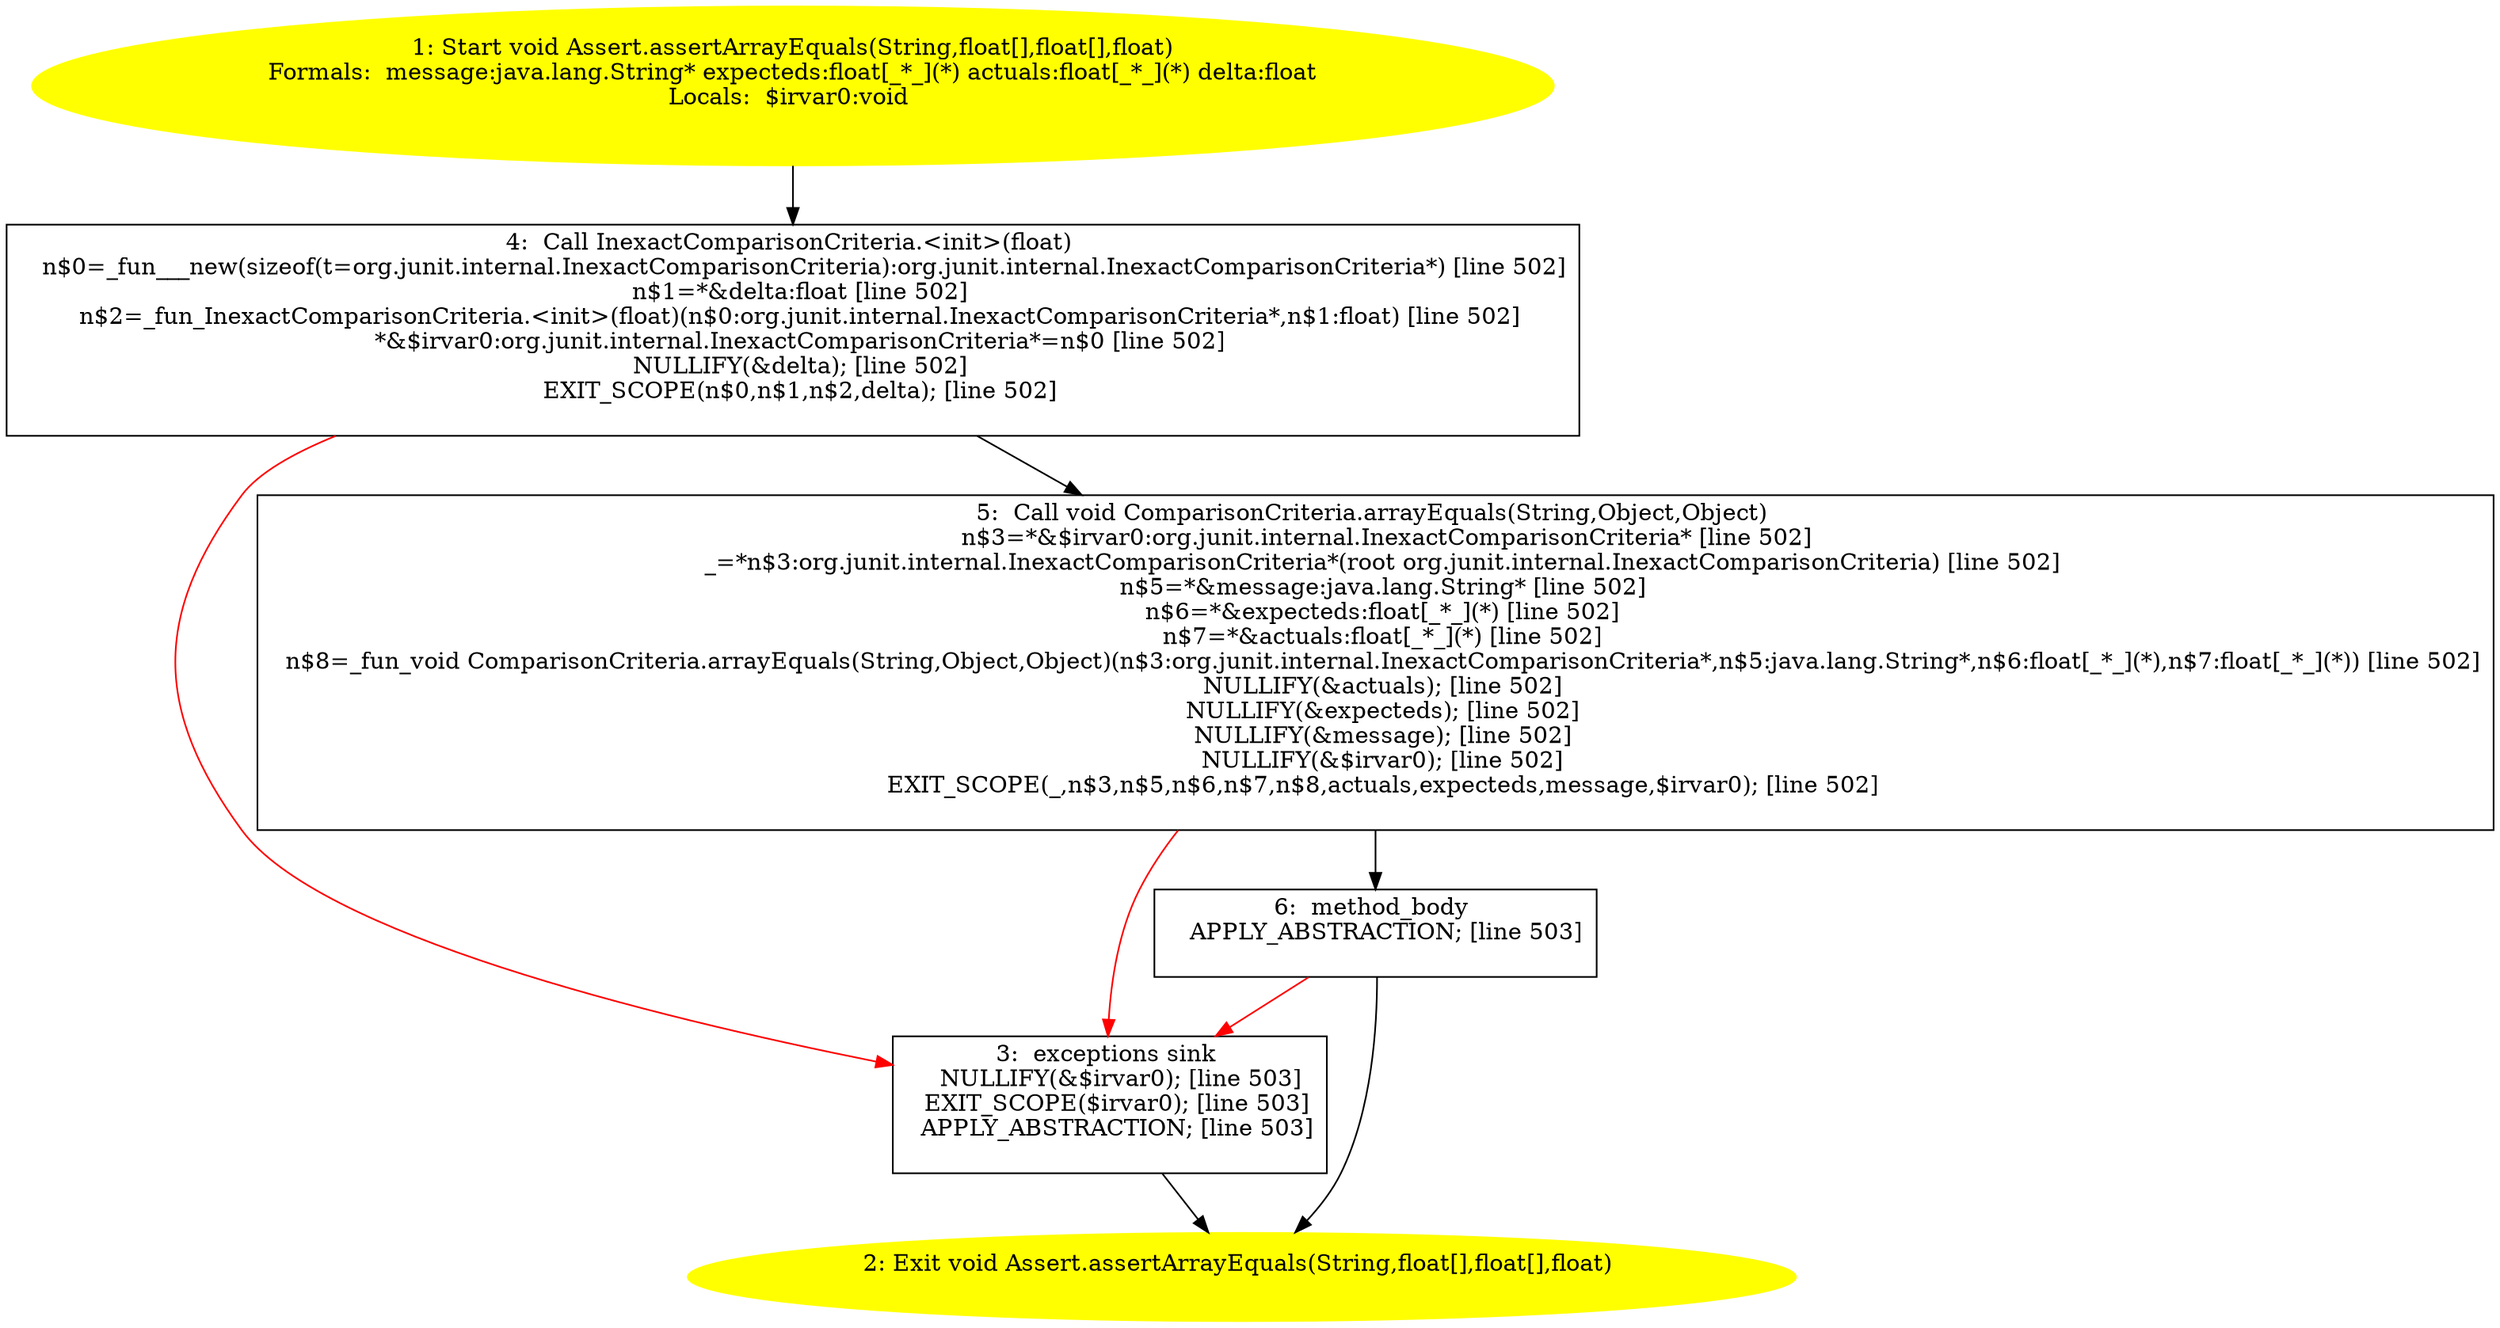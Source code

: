 /* @generated */
digraph cfg {
"org.junit.Assert.assertArrayEquals(java.lang.String,float[],float[],float):void.d3157ce695c96394c5806c6b69a4c6c9_1" [label="1: Start void Assert.assertArrayEquals(String,float[],float[],float)\nFormals:  message:java.lang.String* expecteds:float[_*_](*) actuals:float[_*_](*) delta:float\nLocals:  $irvar0:void \n  " color=yellow style=filled]
	

	 "org.junit.Assert.assertArrayEquals(java.lang.String,float[],float[],float):void.d3157ce695c96394c5806c6b69a4c6c9_1" -> "org.junit.Assert.assertArrayEquals(java.lang.String,float[],float[],float):void.d3157ce695c96394c5806c6b69a4c6c9_4" ;
"org.junit.Assert.assertArrayEquals(java.lang.String,float[],float[],float):void.d3157ce695c96394c5806c6b69a4c6c9_2" [label="2: Exit void Assert.assertArrayEquals(String,float[],float[],float) \n  " color=yellow style=filled]
	

"org.junit.Assert.assertArrayEquals(java.lang.String,float[],float[],float):void.d3157ce695c96394c5806c6b69a4c6c9_3" [label="3:  exceptions sink \n   NULLIFY(&$irvar0); [line 503]\n  EXIT_SCOPE($irvar0); [line 503]\n  APPLY_ABSTRACTION; [line 503]\n " shape="box"]
	

	 "org.junit.Assert.assertArrayEquals(java.lang.String,float[],float[],float):void.d3157ce695c96394c5806c6b69a4c6c9_3" -> "org.junit.Assert.assertArrayEquals(java.lang.String,float[],float[],float):void.d3157ce695c96394c5806c6b69a4c6c9_2" ;
"org.junit.Assert.assertArrayEquals(java.lang.String,float[],float[],float):void.d3157ce695c96394c5806c6b69a4c6c9_4" [label="4:  Call InexactComparisonCriteria.<init>(float) \n   n$0=_fun___new(sizeof(t=org.junit.internal.InexactComparisonCriteria):org.junit.internal.InexactComparisonCriteria*) [line 502]\n  n$1=*&delta:float [line 502]\n  n$2=_fun_InexactComparisonCriteria.<init>(float)(n$0:org.junit.internal.InexactComparisonCriteria*,n$1:float) [line 502]\n  *&$irvar0:org.junit.internal.InexactComparisonCriteria*=n$0 [line 502]\n  NULLIFY(&delta); [line 502]\n  EXIT_SCOPE(n$0,n$1,n$2,delta); [line 502]\n " shape="box"]
	

	 "org.junit.Assert.assertArrayEquals(java.lang.String,float[],float[],float):void.d3157ce695c96394c5806c6b69a4c6c9_4" -> "org.junit.Assert.assertArrayEquals(java.lang.String,float[],float[],float):void.d3157ce695c96394c5806c6b69a4c6c9_5" ;
	 "org.junit.Assert.assertArrayEquals(java.lang.String,float[],float[],float):void.d3157ce695c96394c5806c6b69a4c6c9_4" -> "org.junit.Assert.assertArrayEquals(java.lang.String,float[],float[],float):void.d3157ce695c96394c5806c6b69a4c6c9_3" [color="red" ];
"org.junit.Assert.assertArrayEquals(java.lang.String,float[],float[],float):void.d3157ce695c96394c5806c6b69a4c6c9_5" [label="5:  Call void ComparisonCriteria.arrayEquals(String,Object,Object) \n   n$3=*&$irvar0:org.junit.internal.InexactComparisonCriteria* [line 502]\n  _=*n$3:org.junit.internal.InexactComparisonCriteria*(root org.junit.internal.InexactComparisonCriteria) [line 502]\n  n$5=*&message:java.lang.String* [line 502]\n  n$6=*&expecteds:float[_*_](*) [line 502]\n  n$7=*&actuals:float[_*_](*) [line 502]\n  n$8=_fun_void ComparisonCriteria.arrayEquals(String,Object,Object)(n$3:org.junit.internal.InexactComparisonCriteria*,n$5:java.lang.String*,n$6:float[_*_](*),n$7:float[_*_](*)) [line 502]\n  NULLIFY(&actuals); [line 502]\n  NULLIFY(&expecteds); [line 502]\n  NULLIFY(&message); [line 502]\n  NULLIFY(&$irvar0); [line 502]\n  EXIT_SCOPE(_,n$3,n$5,n$6,n$7,n$8,actuals,expecteds,message,$irvar0); [line 502]\n " shape="box"]
	

	 "org.junit.Assert.assertArrayEquals(java.lang.String,float[],float[],float):void.d3157ce695c96394c5806c6b69a4c6c9_5" -> "org.junit.Assert.assertArrayEquals(java.lang.String,float[],float[],float):void.d3157ce695c96394c5806c6b69a4c6c9_6" ;
	 "org.junit.Assert.assertArrayEquals(java.lang.String,float[],float[],float):void.d3157ce695c96394c5806c6b69a4c6c9_5" -> "org.junit.Assert.assertArrayEquals(java.lang.String,float[],float[],float):void.d3157ce695c96394c5806c6b69a4c6c9_3" [color="red" ];
"org.junit.Assert.assertArrayEquals(java.lang.String,float[],float[],float):void.d3157ce695c96394c5806c6b69a4c6c9_6" [label="6:  method_body \n   APPLY_ABSTRACTION; [line 503]\n " shape="box"]
	

	 "org.junit.Assert.assertArrayEquals(java.lang.String,float[],float[],float):void.d3157ce695c96394c5806c6b69a4c6c9_6" -> "org.junit.Assert.assertArrayEquals(java.lang.String,float[],float[],float):void.d3157ce695c96394c5806c6b69a4c6c9_2" ;
	 "org.junit.Assert.assertArrayEquals(java.lang.String,float[],float[],float):void.d3157ce695c96394c5806c6b69a4c6c9_6" -> "org.junit.Assert.assertArrayEquals(java.lang.String,float[],float[],float):void.d3157ce695c96394c5806c6b69a4c6c9_3" [color="red" ];
}
